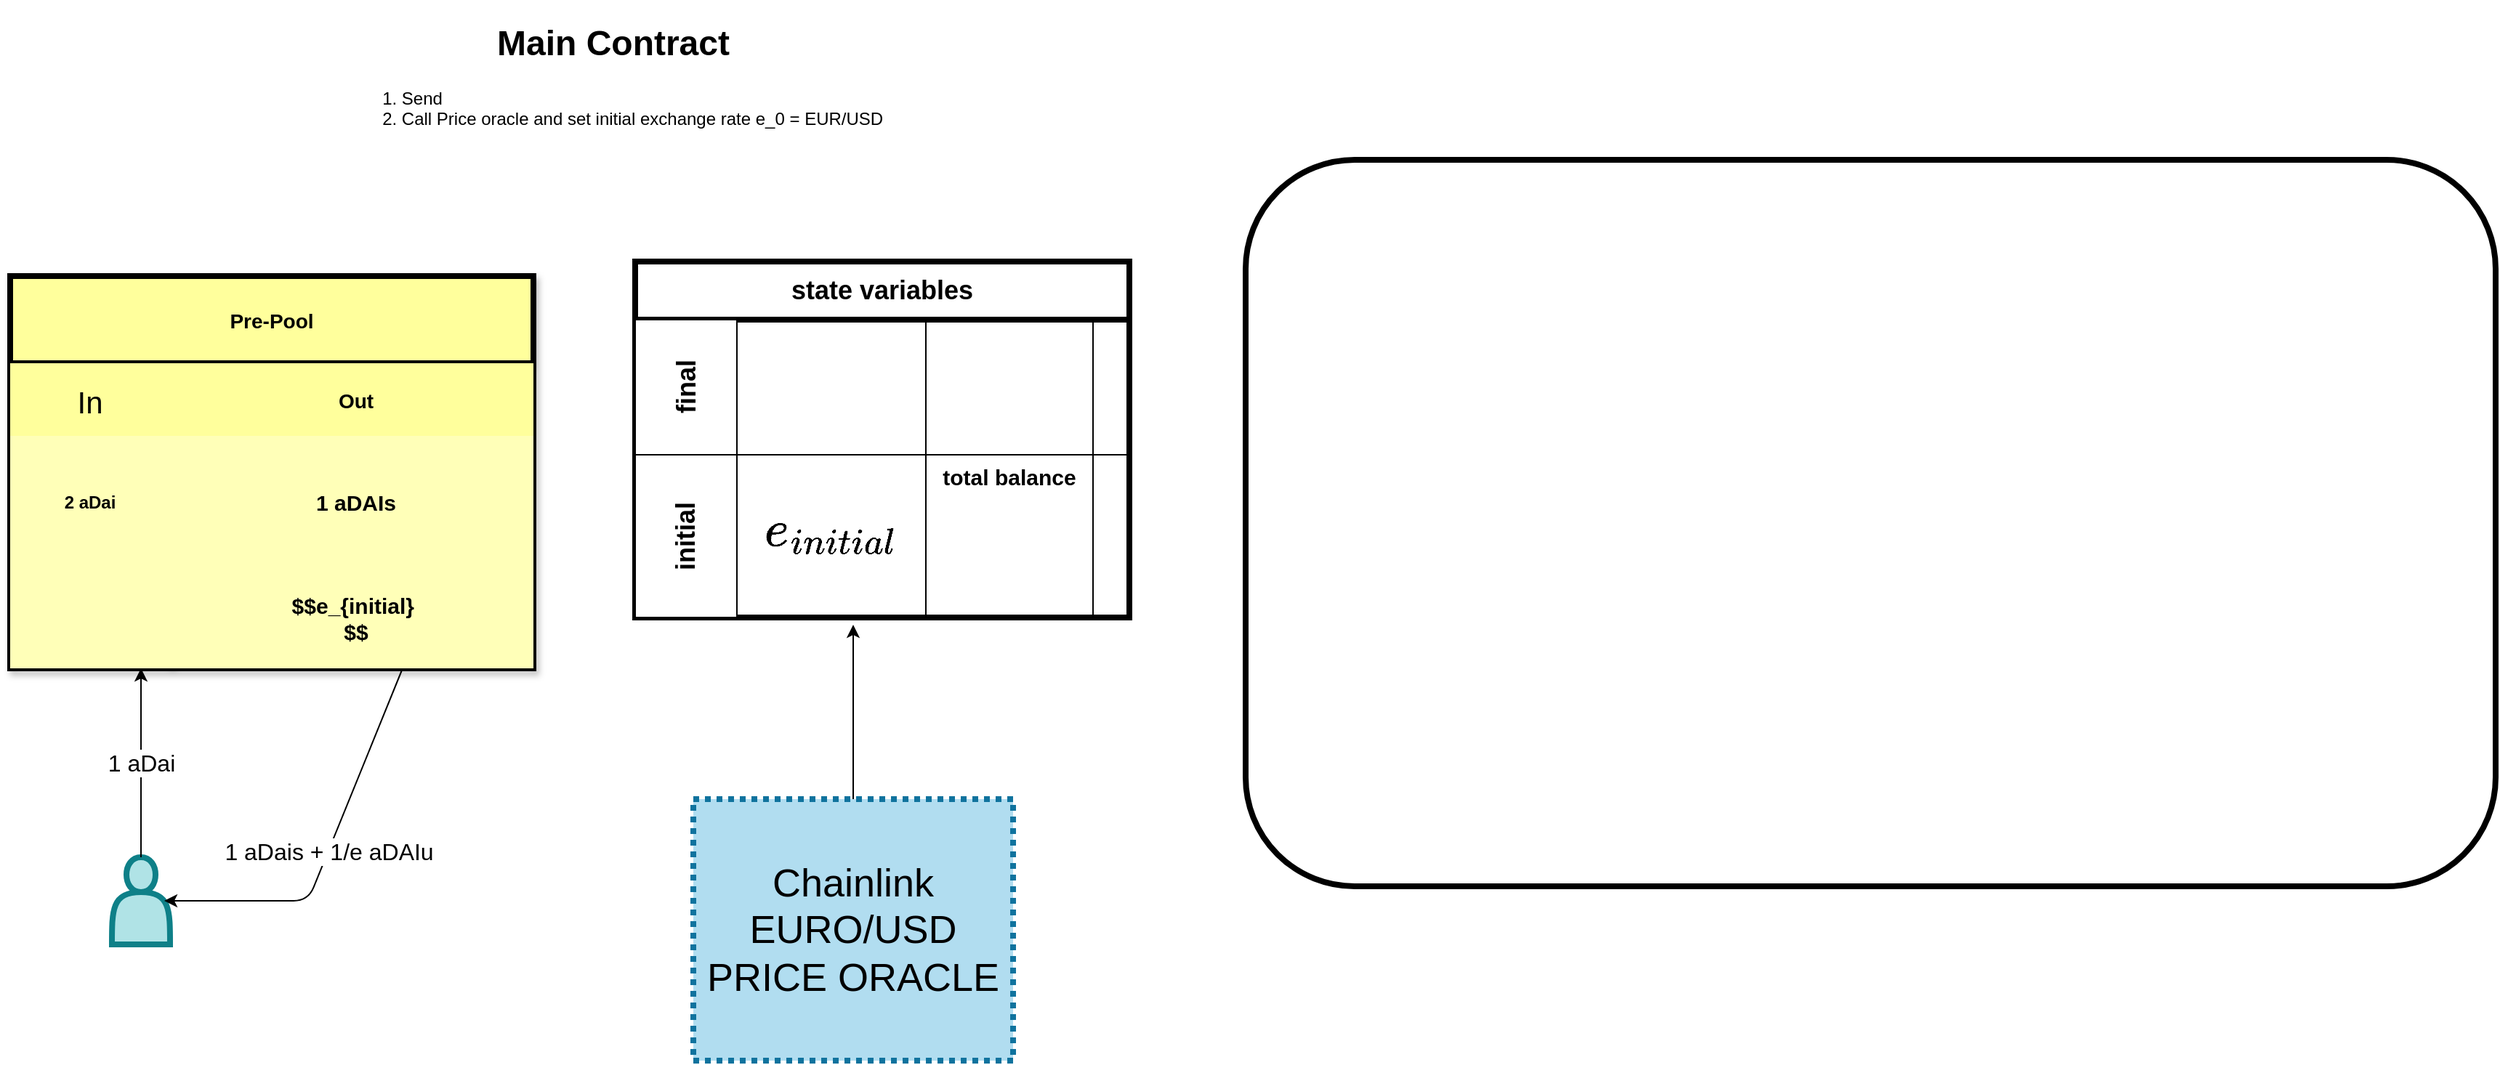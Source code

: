 <mxfile version="13.8.1" type="github" pages="2">
  <diagram id="2dJAtTzYBBDmyN-PzjmT" name="Page-1">
    <mxGraphModel dx="1447" dy="1903" grid="1" gridSize="10" guides="1" tooltips="1" connect="1" arrows="1" fold="1" page="1" pageScale="1" pageWidth="850" pageHeight="1100" math="1" shadow="0">
      <root>
        <mxCell id="0" />
        <mxCell id="1" parent="0" />
        <mxCell id="4XUhLhnA6siuGQTpz5Ow-35" value="&lt;span style=&quot;font-size: 27px&quot;&gt;Chainlink EURO/USD &lt;br&gt;PRICE ORACLE&lt;/span&gt;" style="rounded=0;whiteSpace=wrap;html=1;shadow=0;dashed=1;dashPattern=1 1;labelBackgroundColor=none;strokeWidth=4;align=center;strokeColor=#10739e;glass=0;sketch=0;fillColor=#b1ddf0;fontSize=27;" vertex="1" parent="1">
          <mxGeometry x="520" y="220" width="220" height="180" as="geometry" />
        </mxCell>
        <mxCell id="G5pyGGpDoqd2RvzIEwfP-1" value="" style="shape=actor;whiteSpace=wrap;html=1;rounded=0;shadow=0;glass=0;labelBackgroundColor=none;sketch=0;strokeWidth=4;fillColor=#b0e3e6;fontSize=27;align=center;strokeColor=#0e8088;" vertex="1" parent="1">
          <mxGeometry x="120" y="260" width="40" height="60" as="geometry" />
        </mxCell>
        <mxCell id="uuhmvlGmtuIwiNIzIhra-4" value="" style="endArrow=classic;html=1;fontSize=27;fontColor=#000000;entryX=0.9;entryY=0.5;entryDx=0;entryDy=0;entryPerimeter=0;exitX=0.75;exitY=1;exitDx=0;exitDy=0;" edge="1" parent="1" source="4XUhLhnA6siuGQTpz5Ow-1" target="G5pyGGpDoqd2RvzIEwfP-1">
          <mxGeometry relative="1" as="geometry">
            <mxPoint x="290" y="60" as="sourcePoint" />
            <mxPoint x="390" y="60" as="targetPoint" />
            <Array as="points">
              <mxPoint x="255" y="290" />
            </Array>
          </mxGeometry>
        </mxCell>
        <mxCell id="uuhmvlGmtuIwiNIzIhra-5" value="1 aDais + 1/e aDAIu" style="edgeLabel;resizable=0;html=1;align=center;verticalAlign=middle;fontSize=16;" connectable="0" vertex="1" parent="uuhmvlGmtuIwiNIzIhra-4">
          <mxGeometry relative="1" as="geometry" />
        </mxCell>
        <mxCell id="uuhmvlGmtuIwiNIzIhra-6" value="" style="endArrow=classic;html=1;fontSize=27;fontColor=#000000;exitX=0.5;exitY=0;exitDx=0;exitDy=0;entryX=0.25;entryY=1;entryDx=0;entryDy=0;" edge="1" parent="1" source="G5pyGGpDoqd2RvzIEwfP-1" target="4XUhLhnA6siuGQTpz5Ow-1">
          <mxGeometry relative="1" as="geometry">
            <mxPoint x="250" y="220" as="sourcePoint" />
            <mxPoint x="390" y="60" as="targetPoint" />
          </mxGeometry>
        </mxCell>
        <mxCell id="uuhmvlGmtuIwiNIzIhra-7" value="1 aDai" style="edgeLabel;resizable=0;html=1;align=center;verticalAlign=middle;fontSize=16;" connectable="0" vertex="1" parent="uuhmvlGmtuIwiNIzIhra-6">
          <mxGeometry relative="1" as="geometry" />
        </mxCell>
        <mxCell id="uuhmvlGmtuIwiNIzIhra-10" value="" style="endArrow=classic;html=1;fontSize=16;fontColor=#000000;exitX=0.5;exitY=0;exitDx=0;exitDy=0;" edge="1" parent="1" source="4XUhLhnA6siuGQTpz5Ow-35">
          <mxGeometry width="50" height="50" relative="1" as="geometry">
            <mxPoint x="320" y="250" as="sourcePoint" />
            <mxPoint x="630" y="100" as="targetPoint" />
            <Array as="points" />
          </mxGeometry>
        </mxCell>
        <mxCell id="4XUhLhnA6siuGQTpz5Ow-33" value="&lt;h1&gt;Main Contract&lt;/h1&gt;&lt;p&gt;&lt;/p&gt;&lt;ol&gt;&lt;li style=&quot;text-align: left&quot;&gt;Send&lt;/li&gt;&lt;li style=&quot;text-align: left&quot;&gt;Call Price oracle and set initial exchange rate e_0 = EUR/USD&lt;/li&gt;&lt;/ol&gt;&lt;p&gt;&lt;/p&gt;" style="text;html=1;strokeColor=none;fillColor=none;spacing=5;spacingTop=-20;whiteSpace=wrap;overflow=hidden;rounded=0;shadow=1;dashed=1;dashPattern=1 1;labelBackgroundColor=none;fontColor=#000000;align=center;" vertex="1" parent="1">
          <mxGeometry x="80" y="-320" width="770" height="120" as="geometry" />
        </mxCell>
        <mxCell id="uuhmvlGmtuIwiNIzIhra-39" value="" style="rounded=1;whiteSpace=wrap;html=1;shadow=0;glass=1;labelBackgroundColor=none;sketch=0;strokeWidth=4;gradientColor=none;fontSize=15;align=center;fillColor=none;" vertex="1" parent="1">
          <mxGeometry x="900" y="-220" width="860" height="500" as="geometry" />
        </mxCell>
        <mxCell id="uuhmvlGmtuIwiNIzIhra-24" value="state variables" style="shape=table;childLayout=tableLayout;rowLines=0;columnLines=0;startSize=40;html=1;whiteSpace=wrap;collapsible=0;recursiveResize=0;expand=0;pointerEvents=0;fontStyle=1;align=center;rounded=0;shadow=0;glass=0;labelBackgroundColor=none;sketch=0;strokeWidth=4;fillColor=#ffffff;gradientColor=none;fontSize=18;fontColor=#000000;" vertex="1" parent="1">
          <mxGeometry x="480" y="-150" width="340" height="245" as="geometry" />
        </mxCell>
        <mxCell id="uuhmvlGmtuIwiNIzIhra-29" value="&lt;font style=&quot;font-size: 18px&quot;&gt;final&lt;/font&gt;" style="swimlane;horizontal=0;points=[[0,0.5],[1,0.5]];portConstraint=eastwest;startSize=70;html=1;whiteSpace=wrap;collapsible=0;recursiveResize=0;expand=0;pointerEvents=0;" vertex="1" parent="uuhmvlGmtuIwiNIzIhra-24">
          <mxGeometry y="40" width="340" height="93" as="geometry" />
        </mxCell>
        <mxCell id="uuhmvlGmtuIwiNIzIhra-30" value="" style="swimlane;connectable=0;startSize=0;html=1;whiteSpace=wrap;collapsible=0;recursiveResize=0;expand=0;pointerEvents=0;" vertex="1" parent="uuhmvlGmtuIwiNIzIhra-29">
          <mxGeometry x="70" width="130" height="93" as="geometry" />
        </mxCell>
        <mxCell id="uuhmvlGmtuIwiNIzIhra-31" value="" style="swimlane;connectable=0;startSize=0;html=1;whiteSpace=wrap;collapsible=0;recursiveResize=0;expand=0;pointerEvents=0;" vertex="1" parent="uuhmvlGmtuIwiNIzIhra-29">
          <mxGeometry x="200" width="115" height="93" as="geometry" />
        </mxCell>
        <mxCell id="uuhmvlGmtuIwiNIzIhra-32" value="" style="swimlane;connectable=0;startSize=0;html=1;whiteSpace=wrap;collapsible=0;recursiveResize=0;expand=0;pointerEvents=0;" vertex="1" parent="uuhmvlGmtuIwiNIzIhra-29">
          <mxGeometry x="315" width="25" height="93" as="geometry" />
        </mxCell>
        <mxCell id="uuhmvlGmtuIwiNIzIhra-33" value="&lt;font style=&quot;font-size: 18px&quot;&gt;initial&lt;/font&gt;" style="swimlane;horizontal=0;points=[[0,0.5],[1,0.5]];portConstraint=eastwest;startSize=70;html=1;whiteSpace=wrap;collapsible=0;recursiveResize=0;expand=0;pointerEvents=0;" vertex="1" parent="uuhmvlGmtuIwiNIzIhra-24">
          <mxGeometry y="133" width="340" height="112" as="geometry" />
        </mxCell>
        <mxCell id="uuhmvlGmtuIwiNIzIhra-34" value="&lt;span style=&quot;font-family: &amp;#34;courier new&amp;#34; , &amp;#34;courier&amp;#34; , monospace ; font-weight: 400 ; text-align: left ; background-color: rgb(255 , 255 , 255) ; font-size: 30px&quot;&gt;&lt;font style=&quot;font-size: 30px&quot;&gt;$$e_{initial}&amp;nbsp;&lt;br&gt;$$&lt;/font&gt;&lt;/span&gt;" style="swimlane;connectable=0;startSize=0;html=1;whiteSpace=wrap;collapsible=0;recursiveResize=0;expand=0;pointerEvents=0;align=center;verticalAlign=top;textDirection=ltr;" vertex="1" parent="uuhmvlGmtuIwiNIzIhra-33">
          <mxGeometry x="70" width="130" height="112" as="geometry" />
        </mxCell>
        <mxCell id="uuhmvlGmtuIwiNIzIhra-35" value="total balance&lt;br style=&quot;font-size: 15px;&quot;&gt;" style="swimlane;connectable=0;startSize=0;html=1;whiteSpace=wrap;collapsible=0;recursiveResize=0;expand=0;pointerEvents=0;fontSize=15;horizontal=1;textDirection=ltr;verticalAlign=top;" vertex="1" parent="uuhmvlGmtuIwiNIzIhra-33">
          <mxGeometry x="200" width="115" height="112" as="geometry" />
        </mxCell>
        <mxCell id="uuhmvlGmtuIwiNIzIhra-36" value="" style="swimlane;connectable=0;startSize=0;html=1;whiteSpace=wrap;collapsible=0;recursiveResize=0;expand=0;pointerEvents=0;" vertex="1" parent="uuhmvlGmtuIwiNIzIhra-33">
          <mxGeometry x="315" width="25" height="112" as="geometry" />
        </mxCell>
        <mxCell id="4XUhLhnA6siuGQTpz5Ow-1" value="Pre-Pool" style="shape=table;startSize=60;container=1;collapsible=1;childLayout=tableLayout;fixedRows=1;rowLines=0;fontStyle=1;align=center;resizeLast=1;rounded=0;shadow=1;strokeWidth=4;fillColor=#FFFF9C;fontSize=14;" vertex="1" parent="1">
          <mxGeometry x="50" y="-140" width="360" height="270" as="geometry">
            <mxRectangle x="190" y="-190" width="80" height="60" as="alternateBounds" />
          </mxGeometry>
        </mxCell>
        <mxCell id="4XUhLhnA6siuGQTpz5Ow-2" value="" style="shape=partialRectangle;collapsible=0;dropTarget=0;pointerEvents=0;fillColor=none;top=0;left=0;bottom=1;right=0;points=[[0,0.5],[1,0.5]];portConstraint=eastwest;" vertex="1" parent="4XUhLhnA6siuGQTpz5Ow-1">
          <mxGeometry y="60" width="360" height="50" as="geometry" />
        </mxCell>
        <mxCell id="4XUhLhnA6siuGQTpz5Ow-3" value="In" style="shape=partialRectangle;connectable=0;top=0;left=0;bottom=0;right=0;fontStyle=0;overflow=hidden;strokeColor=#0e8088;fillColor=#FFFF9C;align=center;fontSize=21;strokeWidth=14;" vertex="1" parent="4XUhLhnA6siuGQTpz5Ow-2">
          <mxGeometry width="110" height="50" as="geometry" />
        </mxCell>
        <mxCell id="4XUhLhnA6siuGQTpz5Ow-4" value="Out" style="shape=partialRectangle;connectable=0;top=0;left=0;bottom=0;right=0;align=center;spacingLeft=6;fontStyle=1;overflow=hidden;fillColor=#FFFF9C;fontSize=14;" vertex="1" parent="4XUhLhnA6siuGQTpz5Ow-2">
          <mxGeometry x="110" width="250" height="50" as="geometry" />
        </mxCell>
        <mxCell id="4XUhLhnA6siuGQTpz5Ow-5" value="" style="shape=partialRectangle;collapsible=0;dropTarget=0;pointerEvents=0;fillColor=none;top=0;left=0;bottom=0;right=0;points=[[0,0.5],[1,0.5]];portConstraint=eastwest;" vertex="1" parent="4XUhLhnA6siuGQTpz5Ow-1">
          <mxGeometry y="110" width="360" height="90" as="geometry" />
        </mxCell>
        <mxCell id="4XUhLhnA6siuGQTpz5Ow-6" value="2 aDai" style="shape=partialRectangle;connectable=0;top=0;left=0;bottom=0;right=0;editable=1;overflow=hidden;fontStyle=1;strokeColor=#0e8088;fillColor=#FFFFB8;" vertex="1" parent="4XUhLhnA6siuGQTpz5Ow-5">
          <mxGeometry width="110" height="90" as="geometry" />
        </mxCell>
        <mxCell id="4XUhLhnA6siuGQTpz5Ow-7" value="1 aDAIs" style="shape=partialRectangle;connectable=0;top=0;left=0;bottom=0;right=0;align=center;spacingLeft=6;overflow=hidden;dashed=1;dashPattern=1 1;fontStyle=1;fillColor=#FFFFB8;fontSize=15;" vertex="1" parent="4XUhLhnA6siuGQTpz5Ow-5">
          <mxGeometry x="110" width="250" height="90" as="geometry" />
        </mxCell>
        <mxCell id="4XUhLhnA6siuGQTpz5Ow-8" value="" style="shape=partialRectangle;collapsible=0;dropTarget=0;pointerEvents=0;fillColor=none;top=0;left=0;bottom=0;right=0;points=[[0,0.5],[1,0.5]];portConstraint=eastwest;" vertex="1" parent="4XUhLhnA6siuGQTpz5Ow-1">
          <mxGeometry y="200" width="360" height="70" as="geometry" />
        </mxCell>
        <mxCell id="4XUhLhnA6siuGQTpz5Ow-9" value="" style="shape=partialRectangle;connectable=0;top=0;left=0;bottom=0;right=0;editable=1;overflow=hidden;strokeColor=#10739e;fillColor=#FFFFB8;" vertex="1" parent="4XUhLhnA6siuGQTpz5Ow-8">
          <mxGeometry width="110" height="70" as="geometry" />
        </mxCell>
        <mxCell id="4XUhLhnA6siuGQTpz5Ow-10" value="$$e_{initial} &#xa;$$" style="shape=partialRectangle;connectable=0;top=0;left=0;bottom=0;right=0;align=center;spacingLeft=6;overflow=hidden;labelBackgroundColor=none;fontStyle=1;fillColor=#FFFFB8;fontSize=15;" vertex="1" parent="4XUhLhnA6siuGQTpz5Ow-8">
          <mxGeometry x="110" width="250" height="70" as="geometry" />
        </mxCell>
      </root>
    </mxGraphModel>
  </diagram>
  <diagram id="HZ3dKPAo8PAfwK-Si58E" name="Page-2">
    <mxGraphModel dx="868" dy="482" grid="1" gridSize="10" guides="1" tooltips="1" connect="1" arrows="1" fold="1" page="1" pageScale="1" pageWidth="850" pageHeight="1100" math="0" shadow="0">
      <root>
        <mxCell id="-0bQhvXT2Ae33jYl0nog-0" />
        <mxCell id="-0bQhvXT2Ae33jYl0nog-1" parent="-0bQhvXT2Ae33jYl0nog-0" />
      </root>
    </mxGraphModel>
  </diagram>
</mxfile>
